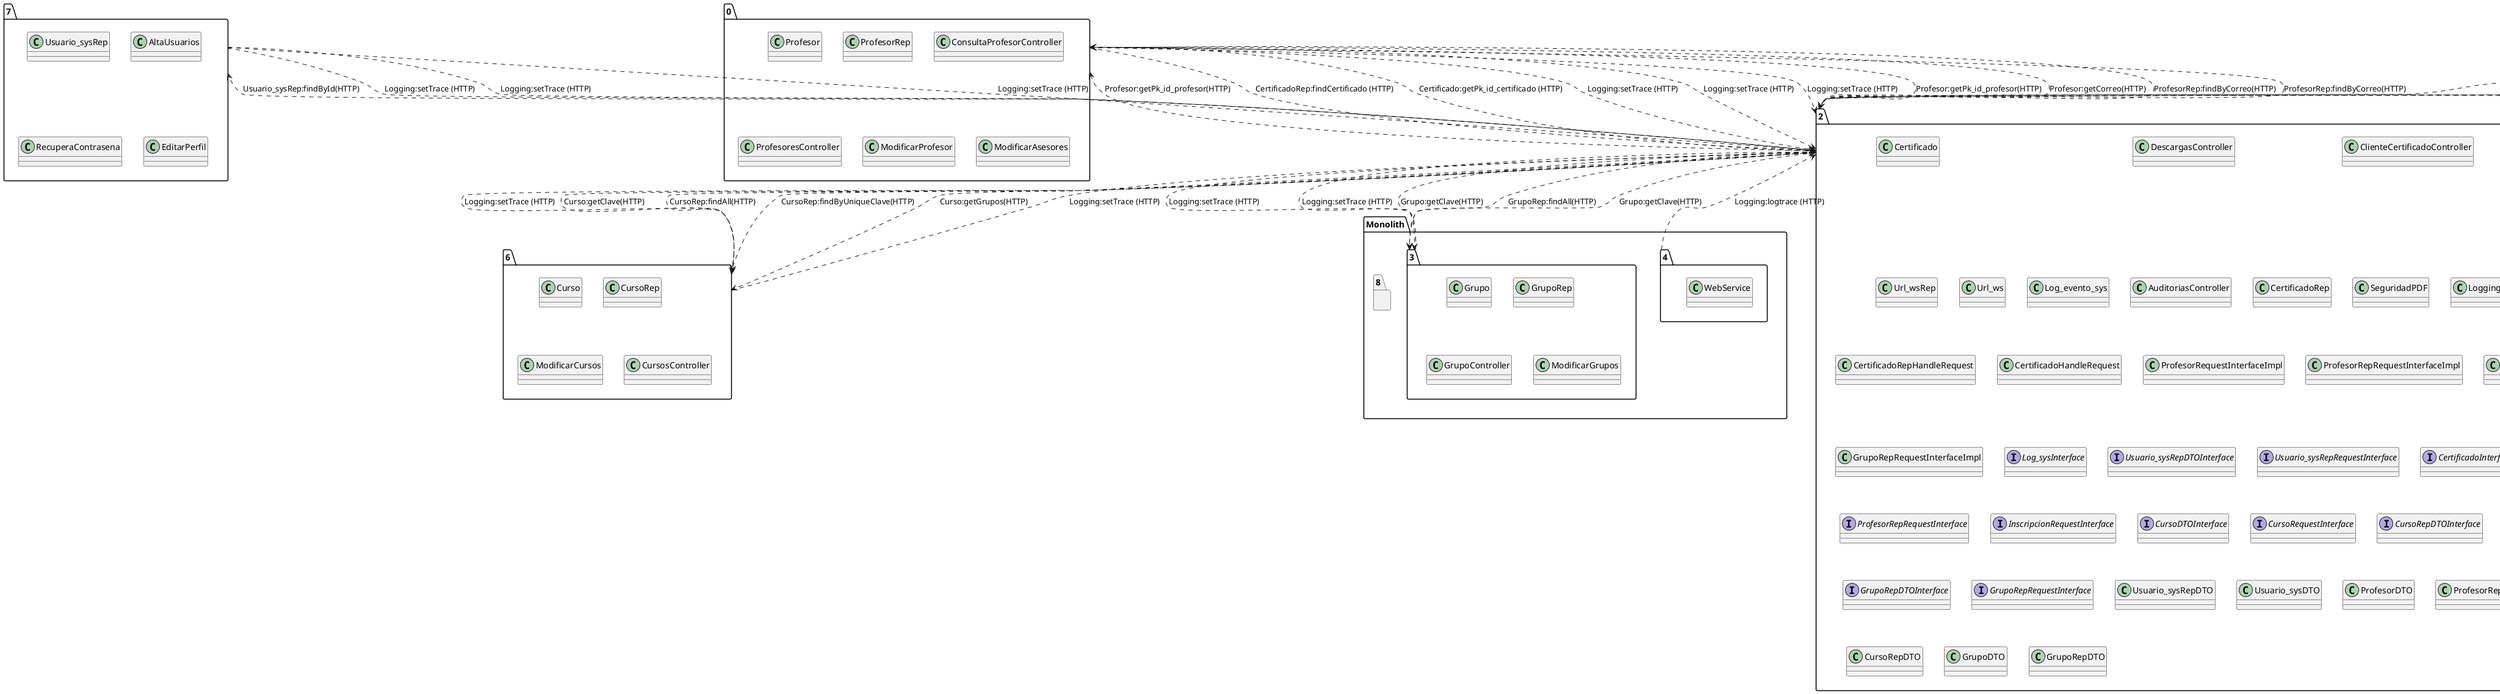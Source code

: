 @startuml
package "2"{
class Certificado
class DescargasController
class ClienteCertificadoController
class CertificadoMasivoController
class Logging
class Log_sysRep
class Log_evento_sysRep
class Log_sys
class Url_wsRep
class Url_ws
class Log_evento_sys
class AuditoriasController
class CertificadoRep
class SeguridadPDF
class LoggingHandleRequest
class Usuario_sysRepRequestInterfaceImpl
class CertificadoRepHandleRequest
class CertificadoHandleRequest
class ProfesorRequestInterfaceImpl
class ProfesorRepRequestInterfaceImpl
class InscripcionRequestInterfaceImpl
class CursoRequestInterfaceImpl
class CursoRepRequestInterfaceImpl
class GrupoRequestInterfaceImpl
class GrupoRepRequestInterfaceImpl
interface Log_sysInterface
interface Usuario_sysRepDTOInterface
interface Usuario_sysRepRequestInterface
interface CertificadoInterface
interface ProfesorRequestInterface
interface ProfesorDTOInterface
interface ProfesorRepDTOInterface
interface ProfesorRepRequestInterface
interface InscripcionRequestInterface
interface CursoDTOInterface
interface CursoRequestInterface
interface CursoRepDTOInterface
interface CursoRepRequestInterface
interface GrupoDTOInterface
interface GrupoRequestInterface
interface GrupoRepDTOInterface
interface GrupoRepRequestInterface
class Usuario_sysRepDTO
class Usuario_sysDTO
class ProfesorDTO
class ProfesorRepDTO
class InscripcionRepDTO
class CursoDTO
class CursoRepDTO
class GrupoDTO
class GrupoRepDTO
}
package "0"{
class Profesor
class Profesor
class ProfesorRep
class ProfesorRep
class Profesor
class ConsultaProfesorController
class ConsultaProfesorController
class ProfesoresController
class ModificarProfesor
class ModificarAsesores
}
package "1"{
class Inscripcion
class ConsultaInscripcionController
class ConsultaInscripcionController
class InscripcionesController
class ModificarInscripcion
}
package "5"{
}
package "6"{
class Curso
class CursoRep
class CursoRep
class Curso
class ModificarCursos
class CursosController
}
package "7"{
class Usuario_sysRep
class AltaUsuarios
class RecuperaContrasena
class EditarPerfil
}
package "Monolith" {
package "3"{
class Grupo
class GrupoRep
class Grupo
class GrupoController
class ModificarGrupos
}
package "4"{
class WebService
}
package "8"{
}
}
"2"..>"7":Usuario_sysRep:findById(HTTP)
"2"..>"0":Profesor:getPk_id_profesor(HTTP)
"2"..>"0":Profesor:getCorreo(HTTP)
"2"..>"0":ProfesorRep:findByCorreo(HTTP)
"2"..>"0":ProfesorRep:findByCorreo(HTTP)
"2"..>"0":Profesor:getPk_id_profesor(HTTP)
"2"..>"1":Inscripcion:getFk_id_grupo(HTTP)
"2"..>"6":Curso:getClave(HTTP)
"2"..>"6":CursoRep:findAll(HTTP)
"2"..>"6":CursoRep:findByUniqueClave(HTTP)
"2"..>"6":Curso:getGrupos(HTTP)
"2"..>"3":Grupo:getClave(HTTP)
"2"..>"3":GrupoRep:findAll(HTTP)
"2"..>"3":Grupo:getClave(HTTP)
"0"..>"2":CertificadoRep:findCertificado (HTTP)
"0"..>"2":Certificado:getPk_id_certificado (HTTP)
"0"..>"2":Logging:setTrace (HTTP)
"0"..>"2":Logging:setTrace (HTTP)
"0"..>"2":Logging:setTrace (HTTP)
"1"..>"2":CertificadoRep:findCertificado (HTTP)
"1"..>"2":Certificado:getPk_id_certificado (HTTP)
"1"..>"2":Logging:setTrace (HTTP)
"1"..>"2":Logging:setTrace (HTTP)
"6"..>"2":Logging:setTrace (HTTP)
"6"..>"2":Logging:setTrace (HTTP)
"7"..>"2":Logging:setTrace (HTTP)
"7"..>"2":Logging:setTrace (HTTP)
"7"..>"2":Logging:setTrace (HTTP)
"3"..>"2":Logging:setTrace (HTTP)
"3"..>"2":Logging:setTrace (HTTP)
"4"..>"2":Logging:logtrace (HTTP)
@enduml
